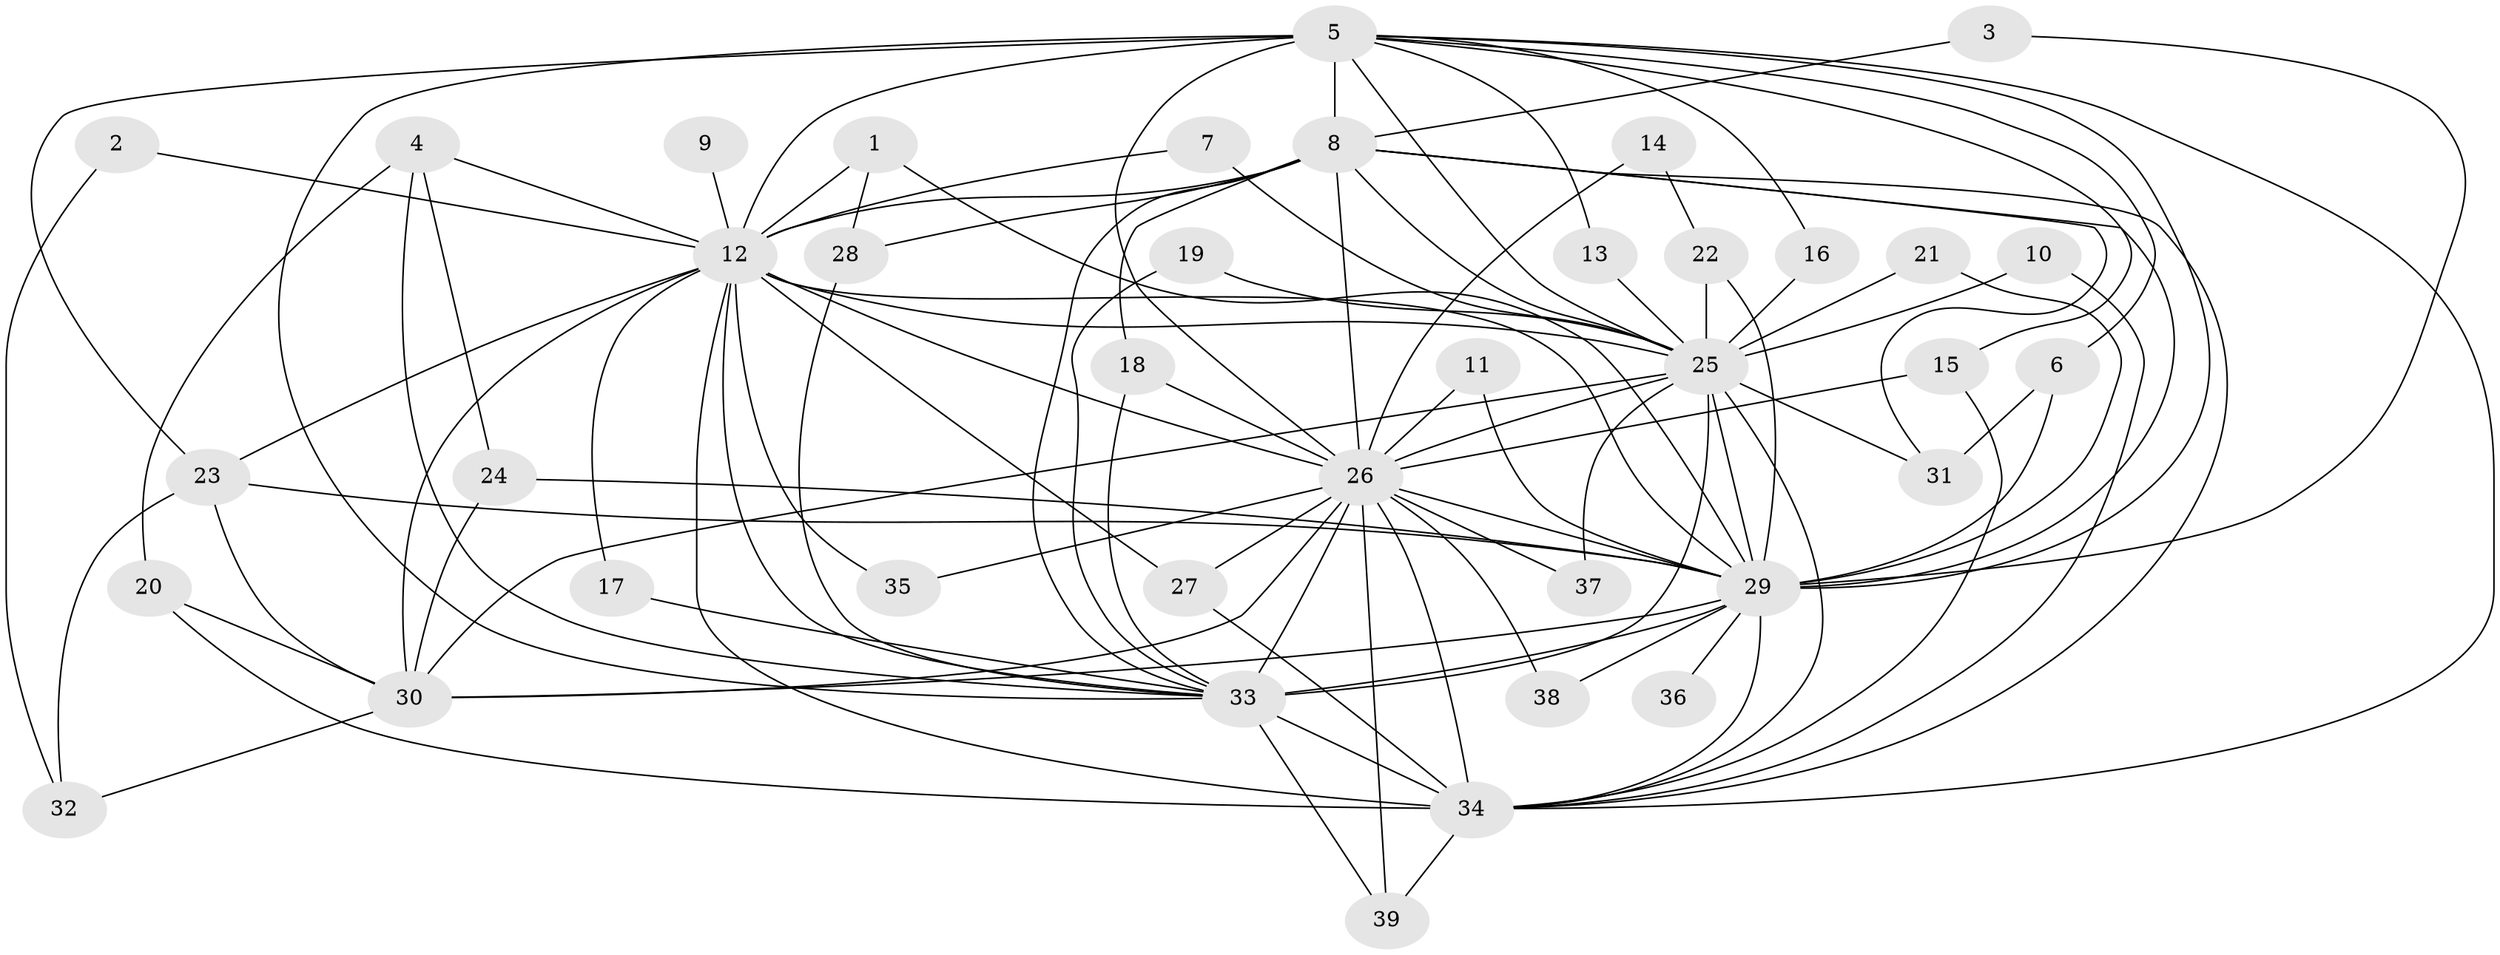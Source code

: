 // original degree distribution, {23: 0.01282051282051282, 13: 0.01282051282051282, 21: 0.01282051282051282, 15: 0.01282051282051282, 17: 0.01282051282051282, 18: 0.01282051282051282, 26: 0.01282051282051282, 20: 0.01282051282051282, 27: 0.01282051282051282, 14: 0.01282051282051282, 3: 0.24358974358974358, 2: 0.5769230769230769, 4: 0.02564102564102564, 8: 0.01282051282051282, 5: 0.01282051282051282}
// Generated by graph-tools (version 1.1) at 2025/36/03/04/25 23:36:38]
// undirected, 39 vertices, 100 edges
graph export_dot {
  node [color=gray90,style=filled];
  1;
  2;
  3;
  4;
  5;
  6;
  7;
  8;
  9;
  10;
  11;
  12;
  13;
  14;
  15;
  16;
  17;
  18;
  19;
  20;
  21;
  22;
  23;
  24;
  25;
  26;
  27;
  28;
  29;
  30;
  31;
  32;
  33;
  34;
  35;
  36;
  37;
  38;
  39;
  1 -- 12 [weight=1.0];
  1 -- 28 [weight=1.0];
  1 -- 29 [weight=1.0];
  2 -- 12 [weight=1.0];
  2 -- 32 [weight=1.0];
  3 -- 8 [weight=1.0];
  3 -- 29 [weight=1.0];
  4 -- 12 [weight=1.0];
  4 -- 20 [weight=1.0];
  4 -- 24 [weight=1.0];
  4 -- 33 [weight=1.0];
  5 -- 6 [weight=1.0];
  5 -- 8 [weight=2.0];
  5 -- 12 [weight=3.0];
  5 -- 13 [weight=1.0];
  5 -- 15 [weight=1.0];
  5 -- 16 [weight=1.0];
  5 -- 23 [weight=1.0];
  5 -- 25 [weight=2.0];
  5 -- 26 [weight=2.0];
  5 -- 29 [weight=1.0];
  5 -- 33 [weight=2.0];
  5 -- 34 [weight=1.0];
  6 -- 29 [weight=1.0];
  6 -- 31 [weight=1.0];
  7 -- 12 [weight=1.0];
  7 -- 25 [weight=1.0];
  8 -- 12 [weight=2.0];
  8 -- 18 [weight=1.0];
  8 -- 25 [weight=1.0];
  8 -- 26 [weight=2.0];
  8 -- 28 [weight=1.0];
  8 -- 29 [weight=1.0];
  8 -- 31 [weight=1.0];
  8 -- 33 [weight=2.0];
  8 -- 34 [weight=1.0];
  9 -- 12 [weight=1.0];
  10 -- 25 [weight=1.0];
  10 -- 34 [weight=1.0];
  11 -- 26 [weight=1.0];
  11 -- 29 [weight=1.0];
  12 -- 17 [weight=1.0];
  12 -- 23 [weight=1.0];
  12 -- 25 [weight=1.0];
  12 -- 26 [weight=3.0];
  12 -- 27 [weight=1.0];
  12 -- 29 [weight=1.0];
  12 -- 30 [weight=1.0];
  12 -- 33 [weight=2.0];
  12 -- 34 [weight=2.0];
  12 -- 35 [weight=1.0];
  13 -- 25 [weight=1.0];
  14 -- 22 [weight=1.0];
  14 -- 26 [weight=2.0];
  15 -- 26 [weight=1.0];
  15 -- 34 [weight=1.0];
  16 -- 25 [weight=1.0];
  17 -- 33 [weight=2.0];
  18 -- 26 [weight=1.0];
  18 -- 33 [weight=1.0];
  19 -- 25 [weight=2.0];
  19 -- 33 [weight=1.0];
  20 -- 30 [weight=1.0];
  20 -- 34 [weight=1.0];
  21 -- 25 [weight=1.0];
  21 -- 29 [weight=1.0];
  22 -- 25 [weight=1.0];
  22 -- 29 [weight=1.0];
  23 -- 29 [weight=1.0];
  23 -- 30 [weight=1.0];
  23 -- 32 [weight=1.0];
  24 -- 29 [weight=1.0];
  24 -- 30 [weight=1.0];
  25 -- 26 [weight=4.0];
  25 -- 29 [weight=1.0];
  25 -- 30 [weight=1.0];
  25 -- 31 [weight=1.0];
  25 -- 33 [weight=2.0];
  25 -- 34 [weight=1.0];
  25 -- 37 [weight=1.0];
  26 -- 27 [weight=1.0];
  26 -- 29 [weight=4.0];
  26 -- 30 [weight=1.0];
  26 -- 33 [weight=5.0];
  26 -- 34 [weight=3.0];
  26 -- 35 [weight=1.0];
  26 -- 37 [weight=4.0];
  26 -- 38 [weight=1.0];
  26 -- 39 [weight=1.0];
  27 -- 34 [weight=1.0];
  28 -- 33 [weight=1.0];
  29 -- 30 [weight=2.0];
  29 -- 33 [weight=3.0];
  29 -- 34 [weight=2.0];
  29 -- 36 [weight=2.0];
  29 -- 38 [weight=1.0];
  30 -- 32 [weight=1.0];
  33 -- 34 [weight=2.0];
  33 -- 39 [weight=1.0];
  34 -- 39 [weight=1.0];
}
